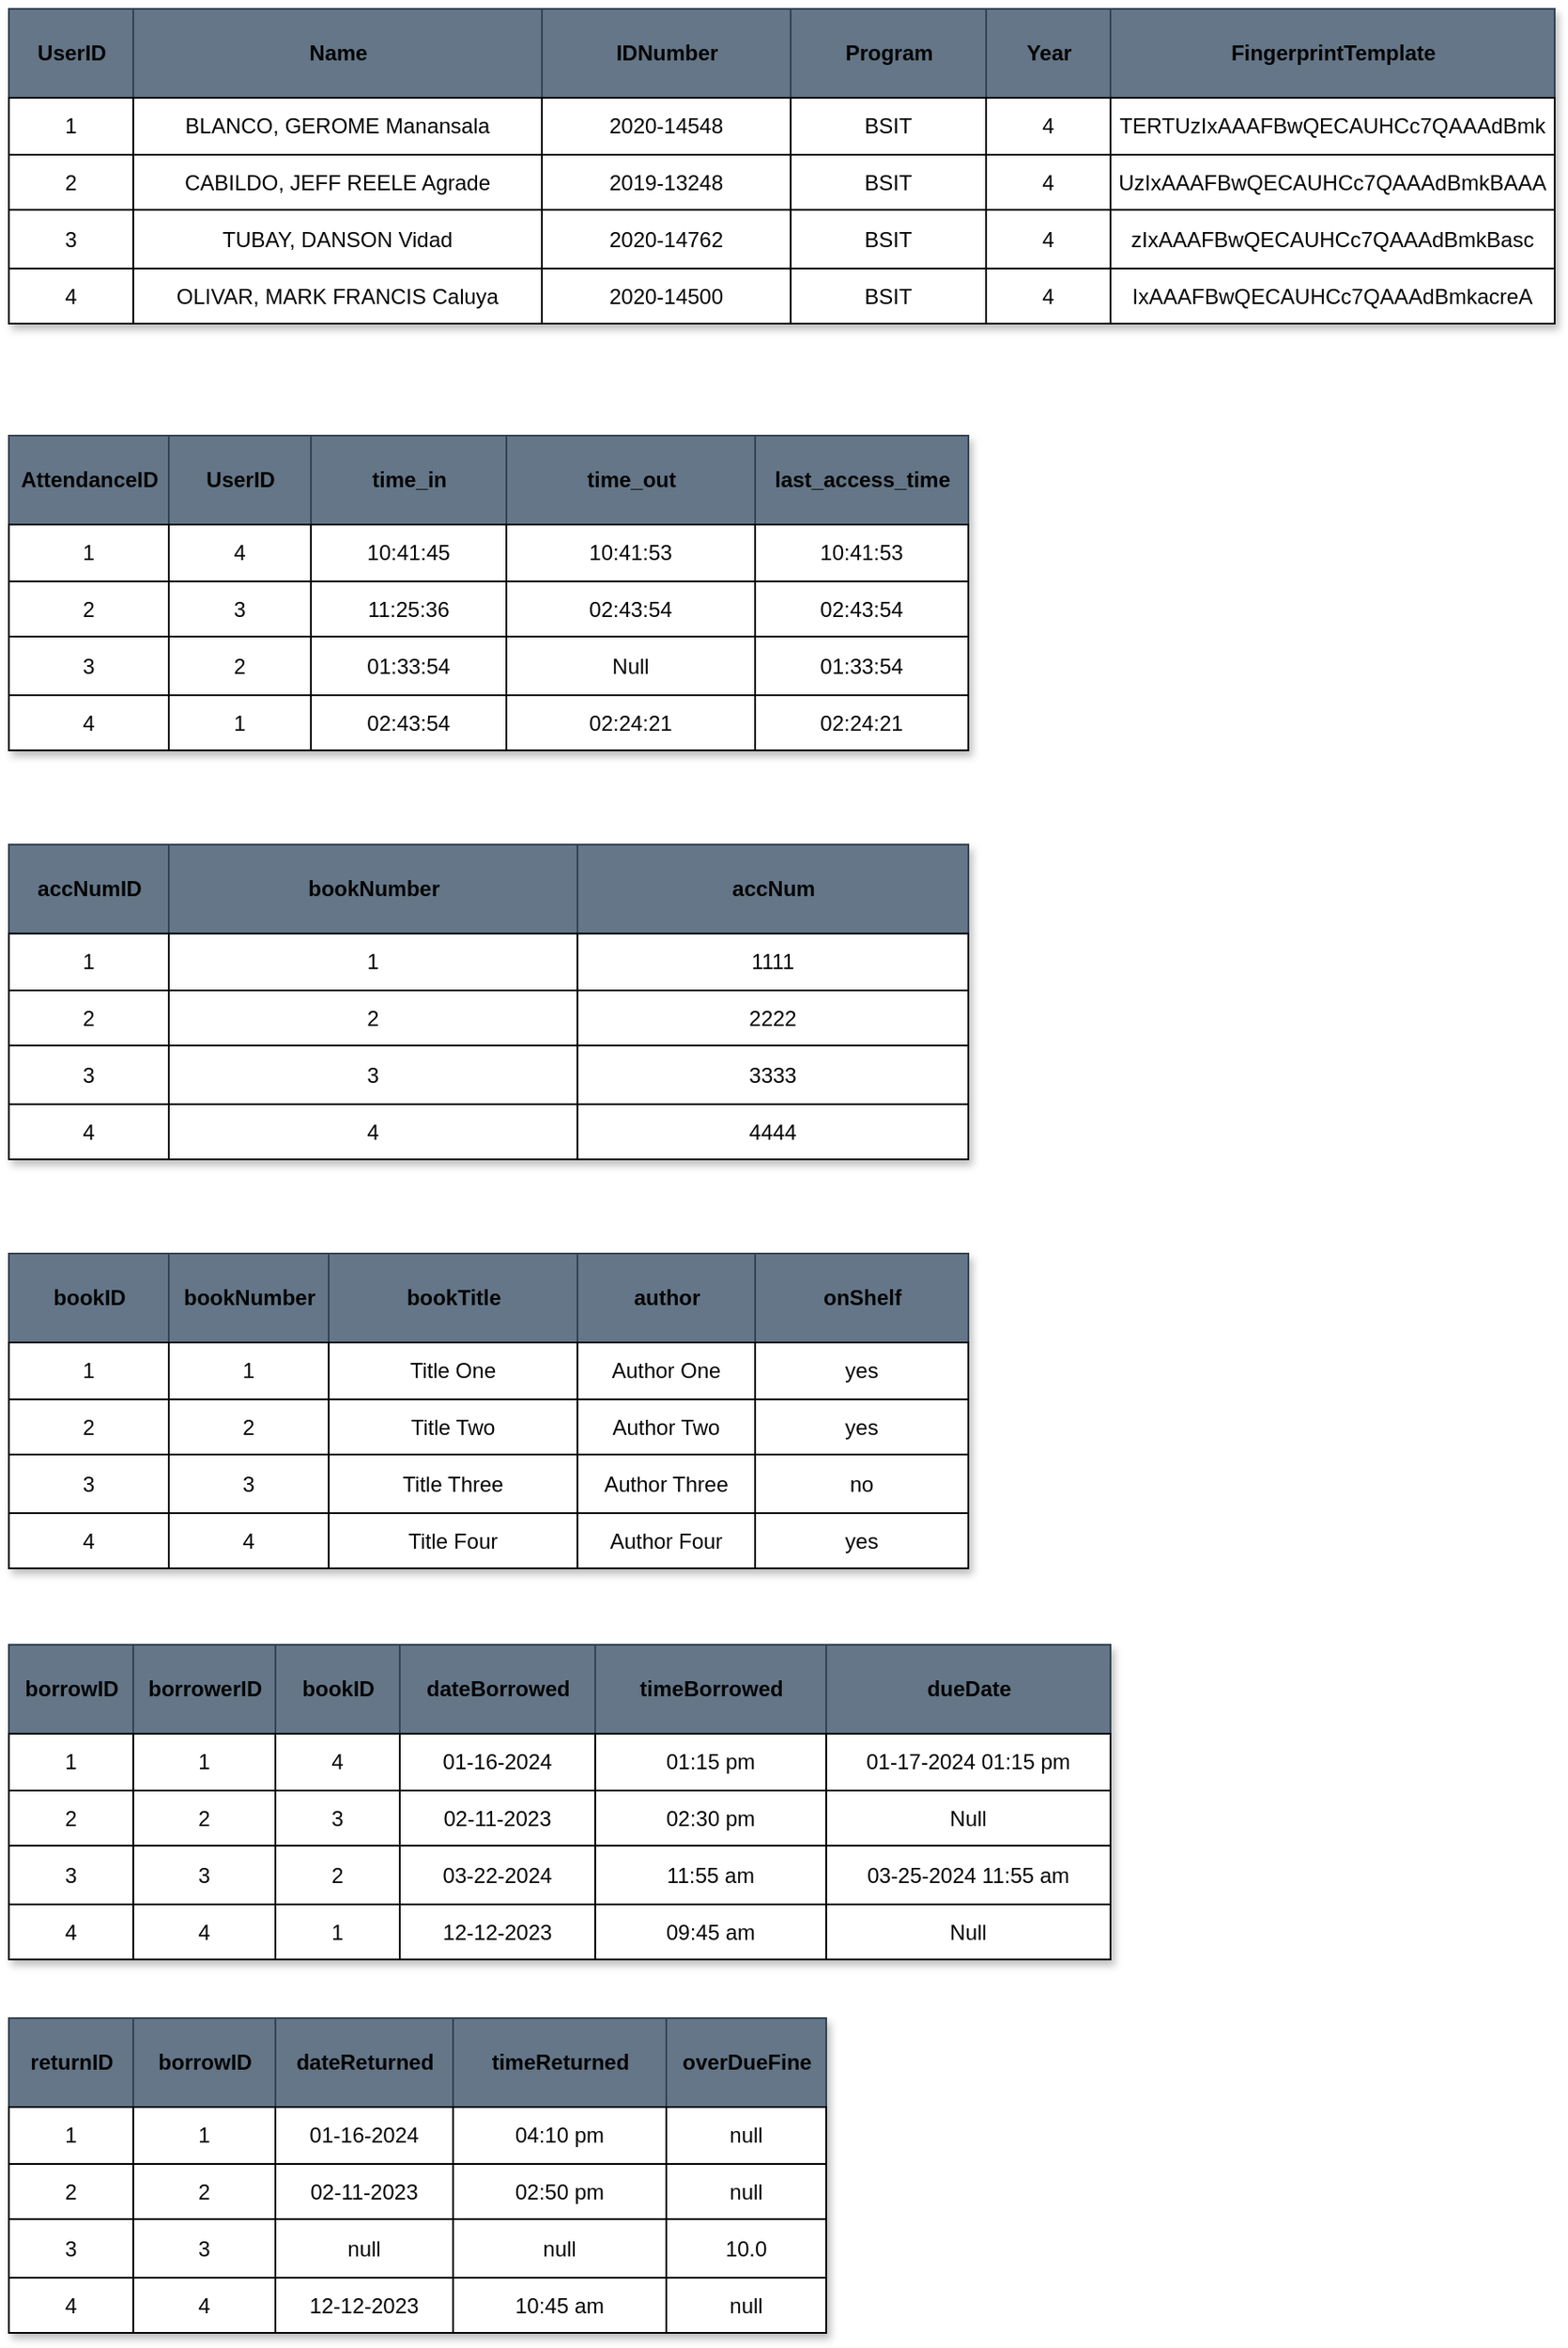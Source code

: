 <mxfile version="22.1.18" type="device">
  <diagram name="Page-1" id="V6S7Y7RpUdzEnsTj9Zg9">
    <mxGraphModel dx="1257" dy="774" grid="1" gridSize="10" guides="1" tooltips="1" connect="1" arrows="1" fold="1" page="1" pageScale="1" pageWidth="850" pageHeight="1100" math="0" shadow="0">
      <root>
        <mxCell id="0" />
        <mxCell id="1" parent="0" />
        <mxCell id="fwGRWvavpnqI2nTK3U3F-1" value="Assets" style="childLayout=tableLayout;recursiveResize=0;shadow=1;fontColor=#050505;" vertex="1" parent="1">
          <mxGeometry x="40" y="10" width="870" height="177" as="geometry" />
        </mxCell>
        <mxCell id="fwGRWvavpnqI2nTK3U3F-2" style="shape=tableRow;horizontal=0;startSize=0;swimlaneHead=0;swimlaneBody=0;top=0;left=0;bottom=0;right=0;dropTarget=0;collapsible=0;recursiveResize=0;expand=0;fontStyle=0;fillColor=#647687;strokeColor=#314354;fontColor=#050505;" vertex="1" parent="fwGRWvavpnqI2nTK3U3F-1">
          <mxGeometry width="870" height="50" as="geometry" />
        </mxCell>
        <mxCell id="fwGRWvavpnqI2nTK3U3F-3" value="UserID" style="connectable=0;recursiveResize=0;align=center;fontStyle=1;html=1;fillColor=#647687;strokeColor=#314354;fontColor=#050505;" vertex="1" parent="fwGRWvavpnqI2nTK3U3F-2">
          <mxGeometry width="70" height="50" as="geometry">
            <mxRectangle width="70" height="50" as="alternateBounds" />
          </mxGeometry>
        </mxCell>
        <mxCell id="fwGRWvavpnqI2nTK3U3F-4" value="Name" style="connectable=0;recursiveResize=0;align=center;fontStyle=1;html=1;fillColor=#647687;strokeColor=#314354;fontColor=#050505;" vertex="1" parent="fwGRWvavpnqI2nTK3U3F-2">
          <mxGeometry x="70" width="230" height="50" as="geometry">
            <mxRectangle width="230" height="50" as="alternateBounds" />
          </mxGeometry>
        </mxCell>
        <mxCell id="fwGRWvavpnqI2nTK3U3F-5" value="IDNumber" style="connectable=0;recursiveResize=0;align=center;fontStyle=1;html=1;fillColor=#647687;strokeColor=#314354;fontColor=#050505;" vertex="1" parent="fwGRWvavpnqI2nTK3U3F-2">
          <mxGeometry x="300" width="140" height="50" as="geometry">
            <mxRectangle width="140" height="50" as="alternateBounds" />
          </mxGeometry>
        </mxCell>
        <mxCell id="fwGRWvavpnqI2nTK3U3F-6" value="Program" style="connectable=0;recursiveResize=0;align=center;fontStyle=1;html=1;fillColor=#647687;strokeColor=#314354;fontColor=#050505;" vertex="1" parent="fwGRWvavpnqI2nTK3U3F-2">
          <mxGeometry x="440" width="110" height="50" as="geometry">
            <mxRectangle width="110" height="50" as="alternateBounds" />
          </mxGeometry>
        </mxCell>
        <mxCell id="fwGRWvavpnqI2nTK3U3F-37" value="Year" style="connectable=0;recursiveResize=0;align=center;fontStyle=1;html=1;fillColor=#647687;strokeColor=#314354;fontColor=#050505;" vertex="1" parent="fwGRWvavpnqI2nTK3U3F-2">
          <mxGeometry x="550" width="70" height="50" as="geometry">
            <mxRectangle width="70" height="50" as="alternateBounds" />
          </mxGeometry>
        </mxCell>
        <mxCell id="fwGRWvavpnqI2nTK3U3F-44" value="FingerprintTemplate" style="connectable=0;recursiveResize=0;align=center;fontStyle=1;html=1;fillColor=#647687;strokeColor=#314354;fontColor=#050505;" vertex="1" parent="fwGRWvavpnqI2nTK3U3F-2">
          <mxGeometry x="620" width="250" height="50" as="geometry">
            <mxRectangle width="250" height="50" as="alternateBounds" />
          </mxGeometry>
        </mxCell>
        <mxCell id="fwGRWvavpnqI2nTK3U3F-7" value="" style="shape=tableRow;horizontal=0;startSize=0;swimlaneHead=0;swimlaneBody=0;top=0;left=0;bottom=0;right=0;dropTarget=0;collapsible=0;recursiveResize=0;expand=0;fontStyle=0;fontColor=#050505;" vertex="1" parent="fwGRWvavpnqI2nTK3U3F-1">
          <mxGeometry y="50" width="870" height="32" as="geometry" />
        </mxCell>
        <mxCell id="fwGRWvavpnqI2nTK3U3F-8" value="1" style="connectable=0;recursiveResize=0;align=center;whiteSpace=wrap;html=1;fontColor=#050505;" vertex="1" parent="fwGRWvavpnqI2nTK3U3F-7">
          <mxGeometry width="70" height="32" as="geometry">
            <mxRectangle width="70" height="32" as="alternateBounds" />
          </mxGeometry>
        </mxCell>
        <mxCell id="fwGRWvavpnqI2nTK3U3F-9" value="BLANCO, GEROME Manansala" style="connectable=0;recursiveResize=0;align=center;whiteSpace=wrap;html=1;fontColor=#050505;" vertex="1" parent="fwGRWvavpnqI2nTK3U3F-7">
          <mxGeometry x="70" width="230" height="32" as="geometry">
            <mxRectangle width="230" height="32" as="alternateBounds" />
          </mxGeometry>
        </mxCell>
        <mxCell id="fwGRWvavpnqI2nTK3U3F-10" value="2020-14548" style="connectable=0;recursiveResize=0;align=center;whiteSpace=wrap;html=1;fontColor=#050505;" vertex="1" parent="fwGRWvavpnqI2nTK3U3F-7">
          <mxGeometry x="300" width="140" height="32" as="geometry">
            <mxRectangle width="140" height="32" as="alternateBounds" />
          </mxGeometry>
        </mxCell>
        <mxCell id="fwGRWvavpnqI2nTK3U3F-11" value="BSIT" style="connectable=0;recursiveResize=0;align=center;whiteSpace=wrap;html=1;fontColor=#050505;" vertex="1" parent="fwGRWvavpnqI2nTK3U3F-7">
          <mxGeometry x="440" width="110" height="32" as="geometry">
            <mxRectangle width="110" height="32" as="alternateBounds" />
          </mxGeometry>
        </mxCell>
        <mxCell id="fwGRWvavpnqI2nTK3U3F-38" value="4" style="connectable=0;recursiveResize=0;align=center;whiteSpace=wrap;html=1;fontColor=#050505;" vertex="1" parent="fwGRWvavpnqI2nTK3U3F-7">
          <mxGeometry x="550" width="70" height="32" as="geometry">
            <mxRectangle width="70" height="32" as="alternateBounds" />
          </mxGeometry>
        </mxCell>
        <mxCell id="fwGRWvavpnqI2nTK3U3F-45" value="TERTUzIxAAAFBwQECAUHCc7QAAAdBmk" style="connectable=0;recursiveResize=0;align=center;whiteSpace=wrap;html=1;fontColor=#050505;" vertex="1" parent="fwGRWvavpnqI2nTK3U3F-7">
          <mxGeometry x="620" width="250" height="32" as="geometry">
            <mxRectangle width="250" height="32" as="alternateBounds" />
          </mxGeometry>
        </mxCell>
        <mxCell id="fwGRWvavpnqI2nTK3U3F-12" value="" style="shape=tableRow;horizontal=0;startSize=0;swimlaneHead=0;swimlaneBody=0;top=0;left=0;bottom=0;right=0;dropTarget=0;collapsible=0;recursiveResize=0;expand=0;fontStyle=1;fontColor=#050505;" vertex="1" parent="fwGRWvavpnqI2nTK3U3F-1">
          <mxGeometry y="82" width="870" height="31" as="geometry" />
        </mxCell>
        <mxCell id="fwGRWvavpnqI2nTK3U3F-13" value="2" style="connectable=0;recursiveResize=0;whiteSpace=wrap;html=1;fontColor=#050505;" vertex="1" parent="fwGRWvavpnqI2nTK3U3F-12">
          <mxGeometry width="70" height="31" as="geometry">
            <mxRectangle width="70" height="31" as="alternateBounds" />
          </mxGeometry>
        </mxCell>
        <mxCell id="fwGRWvavpnqI2nTK3U3F-14" value="CABILDO, JEFF REELE Agrade" style="connectable=0;recursiveResize=0;whiteSpace=wrap;html=1;fontColor=#050505;" vertex="1" parent="fwGRWvavpnqI2nTK3U3F-12">
          <mxGeometry x="70" width="230" height="31" as="geometry">
            <mxRectangle width="230" height="31" as="alternateBounds" />
          </mxGeometry>
        </mxCell>
        <mxCell id="fwGRWvavpnqI2nTK3U3F-15" value="2019-13248" style="connectable=0;recursiveResize=0;whiteSpace=wrap;html=1;fontColor=#050505;" vertex="1" parent="fwGRWvavpnqI2nTK3U3F-12">
          <mxGeometry x="300" width="140" height="31" as="geometry">
            <mxRectangle width="140" height="31" as="alternateBounds" />
          </mxGeometry>
        </mxCell>
        <mxCell id="fwGRWvavpnqI2nTK3U3F-16" value="BSIT" style="connectable=0;recursiveResize=0;whiteSpace=wrap;html=1;fontColor=#050505;" vertex="1" parent="fwGRWvavpnqI2nTK3U3F-12">
          <mxGeometry x="440" width="110" height="31" as="geometry">
            <mxRectangle width="110" height="31" as="alternateBounds" />
          </mxGeometry>
        </mxCell>
        <mxCell id="fwGRWvavpnqI2nTK3U3F-39" value="4" style="connectable=0;recursiveResize=0;whiteSpace=wrap;html=1;fontColor=#050505;" vertex="1" parent="fwGRWvavpnqI2nTK3U3F-12">
          <mxGeometry x="550" width="70" height="31" as="geometry">
            <mxRectangle width="70" height="31" as="alternateBounds" />
          </mxGeometry>
        </mxCell>
        <mxCell id="fwGRWvavpnqI2nTK3U3F-46" value="UzIxAAAFBwQECAUHCc7QAAAdBmkBAAA" style="connectable=0;recursiveResize=0;whiteSpace=wrap;html=1;fontColor=#050505;" vertex="1" parent="fwGRWvavpnqI2nTK3U3F-12">
          <mxGeometry x="620" width="250" height="31" as="geometry">
            <mxRectangle width="250" height="31" as="alternateBounds" />
          </mxGeometry>
        </mxCell>
        <mxCell id="fwGRWvavpnqI2nTK3U3F-17" value="" style="shape=tableRow;horizontal=0;startSize=0;swimlaneHead=0;swimlaneBody=0;top=0;left=0;bottom=0;right=0;dropTarget=0;collapsible=0;recursiveResize=0;expand=0;fontStyle=0;fontColor=#050505;" vertex="1" parent="fwGRWvavpnqI2nTK3U3F-1">
          <mxGeometry y="113" width="870" height="33" as="geometry" />
        </mxCell>
        <mxCell id="fwGRWvavpnqI2nTK3U3F-18" value="3" style="connectable=0;recursiveResize=0;fontStyle=0;align=center;whiteSpace=wrap;html=1;fontColor=#050505;" vertex="1" parent="fwGRWvavpnqI2nTK3U3F-17">
          <mxGeometry width="70" height="33" as="geometry">
            <mxRectangle width="70" height="33" as="alternateBounds" />
          </mxGeometry>
        </mxCell>
        <mxCell id="fwGRWvavpnqI2nTK3U3F-19" value="TUBAY, DANSON Vidad" style="connectable=0;recursiveResize=0;fontStyle=0;align=center;whiteSpace=wrap;html=1;fontColor=#050505;" vertex="1" parent="fwGRWvavpnqI2nTK3U3F-17">
          <mxGeometry x="70" width="230" height="33" as="geometry">
            <mxRectangle width="230" height="33" as="alternateBounds" />
          </mxGeometry>
        </mxCell>
        <mxCell id="fwGRWvavpnqI2nTK3U3F-20" value="2020-14762" style="connectable=0;recursiveResize=0;fontStyle=0;align=center;whiteSpace=wrap;html=1;fontColor=#050505;" vertex="1" parent="fwGRWvavpnqI2nTK3U3F-17">
          <mxGeometry x="300" width="140" height="33" as="geometry">
            <mxRectangle width="140" height="33" as="alternateBounds" />
          </mxGeometry>
        </mxCell>
        <mxCell id="fwGRWvavpnqI2nTK3U3F-21" value="BSIT" style="connectable=0;recursiveResize=0;fontStyle=0;align=center;whiteSpace=wrap;html=1;fontColor=#050505;" vertex="1" parent="fwGRWvavpnqI2nTK3U3F-17">
          <mxGeometry x="440" width="110" height="33" as="geometry">
            <mxRectangle width="110" height="33" as="alternateBounds" />
          </mxGeometry>
        </mxCell>
        <mxCell id="fwGRWvavpnqI2nTK3U3F-40" value="4" style="connectable=0;recursiveResize=0;fontStyle=0;align=center;whiteSpace=wrap;html=1;fontColor=#050505;" vertex="1" parent="fwGRWvavpnqI2nTK3U3F-17">
          <mxGeometry x="550" width="70" height="33" as="geometry">
            <mxRectangle width="70" height="33" as="alternateBounds" />
          </mxGeometry>
        </mxCell>
        <mxCell id="fwGRWvavpnqI2nTK3U3F-47" value="zIxAAAFBwQECAUHCc7QAAAdBmkBasc" style="connectable=0;recursiveResize=0;fontStyle=0;align=center;whiteSpace=wrap;html=1;fontColor=#050505;" vertex="1" parent="fwGRWvavpnqI2nTK3U3F-17">
          <mxGeometry x="620" width="250" height="33" as="geometry">
            <mxRectangle width="250" height="33" as="alternateBounds" />
          </mxGeometry>
        </mxCell>
        <mxCell id="fwGRWvavpnqI2nTK3U3F-22" value="" style="shape=tableRow;horizontal=0;startSize=0;swimlaneHead=0;swimlaneBody=0;top=0;left=0;bottom=0;right=0;dropTarget=0;collapsible=0;recursiveResize=0;expand=0;fontStyle=1;fontColor=#050505;" vertex="1" parent="fwGRWvavpnqI2nTK3U3F-1">
          <mxGeometry y="146" width="870" height="31" as="geometry" />
        </mxCell>
        <mxCell id="fwGRWvavpnqI2nTK3U3F-23" value="4" style="connectable=0;recursiveResize=0;whiteSpace=wrap;html=1;fontColor=#050505;" vertex="1" parent="fwGRWvavpnqI2nTK3U3F-22">
          <mxGeometry width="70" height="31" as="geometry">
            <mxRectangle width="70" height="31" as="alternateBounds" />
          </mxGeometry>
        </mxCell>
        <mxCell id="fwGRWvavpnqI2nTK3U3F-24" value="OLIVAR, MARK FRANCIS Caluya" style="connectable=0;recursiveResize=0;whiteSpace=wrap;html=1;fontColor=#050505;" vertex="1" parent="fwGRWvavpnqI2nTK3U3F-22">
          <mxGeometry x="70" width="230" height="31" as="geometry">
            <mxRectangle width="230" height="31" as="alternateBounds" />
          </mxGeometry>
        </mxCell>
        <mxCell id="fwGRWvavpnqI2nTK3U3F-25" value="2020-14500" style="connectable=0;recursiveResize=0;whiteSpace=wrap;html=1;fontColor=#050505;" vertex="1" parent="fwGRWvavpnqI2nTK3U3F-22">
          <mxGeometry x="300" width="140" height="31" as="geometry">
            <mxRectangle width="140" height="31" as="alternateBounds" />
          </mxGeometry>
        </mxCell>
        <mxCell id="fwGRWvavpnqI2nTK3U3F-26" value="BSIT" style="connectable=0;recursiveResize=0;whiteSpace=wrap;html=1;fontColor=#050505;" vertex="1" parent="fwGRWvavpnqI2nTK3U3F-22">
          <mxGeometry x="440" width="110" height="31" as="geometry">
            <mxRectangle width="110" height="31" as="alternateBounds" />
          </mxGeometry>
        </mxCell>
        <mxCell id="fwGRWvavpnqI2nTK3U3F-41" value="4" style="connectable=0;recursiveResize=0;whiteSpace=wrap;html=1;fontColor=#050505;" vertex="1" parent="fwGRWvavpnqI2nTK3U3F-22">
          <mxGeometry x="550" width="70" height="31" as="geometry">
            <mxRectangle width="70" height="31" as="alternateBounds" />
          </mxGeometry>
        </mxCell>
        <mxCell id="fwGRWvavpnqI2nTK3U3F-48" value="IxAAAFBwQECAUHCc7QAAAdBmkacreA" style="connectable=0;recursiveResize=0;whiteSpace=wrap;html=1;fontColor=#050505;" vertex="1" parent="fwGRWvavpnqI2nTK3U3F-22">
          <mxGeometry x="620" width="250" height="31" as="geometry">
            <mxRectangle width="250" height="31" as="alternateBounds" />
          </mxGeometry>
        </mxCell>
        <mxCell id="fwGRWvavpnqI2nTK3U3F-52" value="Assets" style="childLayout=tableLayout;recursiveResize=0;shadow=1;fontColor=#050505;" vertex="1" parent="1">
          <mxGeometry x="40" y="250" width="540" height="177" as="geometry" />
        </mxCell>
        <mxCell id="fwGRWvavpnqI2nTK3U3F-53" style="shape=tableRow;horizontal=0;startSize=0;swimlaneHead=0;swimlaneBody=0;top=0;left=0;bottom=0;right=0;dropTarget=0;collapsible=0;recursiveResize=0;expand=0;fontStyle=0;fillColor=#647687;strokeColor=#314354;fontColor=#050505;" vertex="1" parent="fwGRWvavpnqI2nTK3U3F-52">
          <mxGeometry width="540" height="50" as="geometry" />
        </mxCell>
        <mxCell id="fwGRWvavpnqI2nTK3U3F-54" value="AttendanceID" style="connectable=0;recursiveResize=0;align=center;fontStyle=1;html=1;fillColor=#647687;strokeColor=#314354;fontColor=#050505;" vertex="1" parent="fwGRWvavpnqI2nTK3U3F-53">
          <mxGeometry width="90" height="50" as="geometry">
            <mxRectangle width="90" height="50" as="alternateBounds" />
          </mxGeometry>
        </mxCell>
        <mxCell id="fwGRWvavpnqI2nTK3U3F-55" value="UserID" style="connectable=0;recursiveResize=0;align=center;fontStyle=1;html=1;fillColor=#647687;strokeColor=#314354;fontColor=#050505;" vertex="1" parent="fwGRWvavpnqI2nTK3U3F-53">
          <mxGeometry x="90" width="80" height="50" as="geometry">
            <mxRectangle width="80" height="50" as="alternateBounds" />
          </mxGeometry>
        </mxCell>
        <mxCell id="fwGRWvavpnqI2nTK3U3F-56" value="time_in" style="connectable=0;recursiveResize=0;align=center;fontStyle=1;html=1;fillColor=#647687;strokeColor=#314354;fontColor=#050505;" vertex="1" parent="fwGRWvavpnqI2nTK3U3F-53">
          <mxGeometry x="170" width="110" height="50" as="geometry">
            <mxRectangle width="110" height="50" as="alternateBounds" />
          </mxGeometry>
        </mxCell>
        <mxCell id="fwGRWvavpnqI2nTK3U3F-57" value="time_out" style="connectable=0;recursiveResize=0;align=center;fontStyle=1;html=1;fillColor=#647687;strokeColor=#314354;fontColor=#050505;" vertex="1" parent="fwGRWvavpnqI2nTK3U3F-53">
          <mxGeometry x="280" width="140" height="50" as="geometry">
            <mxRectangle width="140" height="50" as="alternateBounds" />
          </mxGeometry>
        </mxCell>
        <mxCell id="fwGRWvavpnqI2nTK3U3F-58" value="last_access_time" style="connectable=0;recursiveResize=0;align=center;fontStyle=1;html=1;fillColor=#647687;strokeColor=#314354;fontColor=#050505;" vertex="1" parent="fwGRWvavpnqI2nTK3U3F-53">
          <mxGeometry x="420" width="120" height="50" as="geometry">
            <mxRectangle width="120" height="50" as="alternateBounds" />
          </mxGeometry>
        </mxCell>
        <mxCell id="fwGRWvavpnqI2nTK3U3F-60" value="" style="shape=tableRow;horizontal=0;startSize=0;swimlaneHead=0;swimlaneBody=0;top=0;left=0;bottom=0;right=0;dropTarget=0;collapsible=0;recursiveResize=0;expand=0;fontStyle=0;fontColor=#050505;" vertex="1" parent="fwGRWvavpnqI2nTK3U3F-52">
          <mxGeometry y="50" width="540" height="32" as="geometry" />
        </mxCell>
        <mxCell id="fwGRWvavpnqI2nTK3U3F-61" value="1" style="connectable=0;recursiveResize=0;align=center;whiteSpace=wrap;html=1;fontColor=#050505;" vertex="1" parent="fwGRWvavpnqI2nTK3U3F-60">
          <mxGeometry width="90" height="32" as="geometry">
            <mxRectangle width="90" height="32" as="alternateBounds" />
          </mxGeometry>
        </mxCell>
        <mxCell id="fwGRWvavpnqI2nTK3U3F-62" value="4" style="connectable=0;recursiveResize=0;align=center;whiteSpace=wrap;html=1;fontColor=#050505;" vertex="1" parent="fwGRWvavpnqI2nTK3U3F-60">
          <mxGeometry x="90" width="80" height="32" as="geometry">
            <mxRectangle width="80" height="32" as="alternateBounds" />
          </mxGeometry>
        </mxCell>
        <mxCell id="fwGRWvavpnqI2nTK3U3F-63" value="10:41:45" style="connectable=0;recursiveResize=0;align=center;whiteSpace=wrap;html=1;fontColor=#050505;" vertex="1" parent="fwGRWvavpnqI2nTK3U3F-60">
          <mxGeometry x="170" width="110" height="32" as="geometry">
            <mxRectangle width="110" height="32" as="alternateBounds" />
          </mxGeometry>
        </mxCell>
        <mxCell id="fwGRWvavpnqI2nTK3U3F-64" value="10:41:53" style="connectable=0;recursiveResize=0;align=center;whiteSpace=wrap;html=1;fontColor=#050505;" vertex="1" parent="fwGRWvavpnqI2nTK3U3F-60">
          <mxGeometry x="280" width="140" height="32" as="geometry">
            <mxRectangle width="140" height="32" as="alternateBounds" />
          </mxGeometry>
        </mxCell>
        <mxCell id="fwGRWvavpnqI2nTK3U3F-65" value="10:41:53" style="connectable=0;recursiveResize=0;align=center;whiteSpace=wrap;html=1;fontColor=#050505;" vertex="1" parent="fwGRWvavpnqI2nTK3U3F-60">
          <mxGeometry x="420" width="120" height="32" as="geometry">
            <mxRectangle width="120" height="32" as="alternateBounds" />
          </mxGeometry>
        </mxCell>
        <mxCell id="fwGRWvavpnqI2nTK3U3F-67" value="" style="shape=tableRow;horizontal=0;startSize=0;swimlaneHead=0;swimlaneBody=0;top=0;left=0;bottom=0;right=0;dropTarget=0;collapsible=0;recursiveResize=0;expand=0;fontStyle=1;fontColor=#050505;" vertex="1" parent="fwGRWvavpnqI2nTK3U3F-52">
          <mxGeometry y="82" width="540" height="31" as="geometry" />
        </mxCell>
        <mxCell id="fwGRWvavpnqI2nTK3U3F-68" value="2" style="connectable=0;recursiveResize=0;whiteSpace=wrap;html=1;fontColor=#050505;" vertex="1" parent="fwGRWvavpnqI2nTK3U3F-67">
          <mxGeometry width="90" height="31" as="geometry">
            <mxRectangle width="90" height="31" as="alternateBounds" />
          </mxGeometry>
        </mxCell>
        <mxCell id="fwGRWvavpnqI2nTK3U3F-69" value="3" style="connectable=0;recursiveResize=0;whiteSpace=wrap;html=1;fontColor=#050505;" vertex="1" parent="fwGRWvavpnqI2nTK3U3F-67">
          <mxGeometry x="90" width="80" height="31" as="geometry">
            <mxRectangle width="80" height="31" as="alternateBounds" />
          </mxGeometry>
        </mxCell>
        <mxCell id="fwGRWvavpnqI2nTK3U3F-70" value="11:25:36" style="connectable=0;recursiveResize=0;whiteSpace=wrap;html=1;fontColor=#050505;" vertex="1" parent="fwGRWvavpnqI2nTK3U3F-67">
          <mxGeometry x="170" width="110" height="31" as="geometry">
            <mxRectangle width="110" height="31" as="alternateBounds" />
          </mxGeometry>
        </mxCell>
        <mxCell id="fwGRWvavpnqI2nTK3U3F-71" value="02:43:54" style="connectable=0;recursiveResize=0;whiteSpace=wrap;html=1;fontColor=#050505;" vertex="1" parent="fwGRWvavpnqI2nTK3U3F-67">
          <mxGeometry x="280" width="140" height="31" as="geometry">
            <mxRectangle width="140" height="31" as="alternateBounds" />
          </mxGeometry>
        </mxCell>
        <mxCell id="fwGRWvavpnqI2nTK3U3F-72" value="02:43:54" style="connectable=0;recursiveResize=0;whiteSpace=wrap;html=1;fontColor=#050505;" vertex="1" parent="fwGRWvavpnqI2nTK3U3F-67">
          <mxGeometry x="420" width="120" height="31" as="geometry">
            <mxRectangle width="120" height="31" as="alternateBounds" />
          </mxGeometry>
        </mxCell>
        <mxCell id="fwGRWvavpnqI2nTK3U3F-74" value="" style="shape=tableRow;horizontal=0;startSize=0;swimlaneHead=0;swimlaneBody=0;top=0;left=0;bottom=0;right=0;dropTarget=0;collapsible=0;recursiveResize=0;expand=0;fontStyle=0;fontColor=#050505;" vertex="1" parent="fwGRWvavpnqI2nTK3U3F-52">
          <mxGeometry y="113" width="540" height="33" as="geometry" />
        </mxCell>
        <mxCell id="fwGRWvavpnqI2nTK3U3F-75" value="3" style="connectable=0;recursiveResize=0;fontStyle=0;align=center;whiteSpace=wrap;html=1;fontColor=#050505;" vertex="1" parent="fwGRWvavpnqI2nTK3U3F-74">
          <mxGeometry width="90" height="33" as="geometry">
            <mxRectangle width="90" height="33" as="alternateBounds" />
          </mxGeometry>
        </mxCell>
        <mxCell id="fwGRWvavpnqI2nTK3U3F-76" value="2" style="connectable=0;recursiveResize=0;fontStyle=0;align=center;whiteSpace=wrap;html=1;fontColor=#050505;" vertex="1" parent="fwGRWvavpnqI2nTK3U3F-74">
          <mxGeometry x="90" width="80" height="33" as="geometry">
            <mxRectangle width="80" height="33" as="alternateBounds" />
          </mxGeometry>
        </mxCell>
        <mxCell id="fwGRWvavpnqI2nTK3U3F-77" value="01:33:54" style="connectable=0;recursiveResize=0;fontStyle=0;align=center;whiteSpace=wrap;html=1;fontColor=#050505;" vertex="1" parent="fwGRWvavpnqI2nTK3U3F-74">
          <mxGeometry x="170" width="110" height="33" as="geometry">
            <mxRectangle width="110" height="33" as="alternateBounds" />
          </mxGeometry>
        </mxCell>
        <mxCell id="fwGRWvavpnqI2nTK3U3F-78" value="Null" style="connectable=0;recursiveResize=0;fontStyle=0;align=center;whiteSpace=wrap;html=1;fontColor=#050505;" vertex="1" parent="fwGRWvavpnqI2nTK3U3F-74">
          <mxGeometry x="280" width="140" height="33" as="geometry">
            <mxRectangle width="140" height="33" as="alternateBounds" />
          </mxGeometry>
        </mxCell>
        <mxCell id="fwGRWvavpnqI2nTK3U3F-79" value="01:33:54" style="connectable=0;recursiveResize=0;fontStyle=0;align=center;whiteSpace=wrap;html=1;fontColor=#050505;" vertex="1" parent="fwGRWvavpnqI2nTK3U3F-74">
          <mxGeometry x="420" width="120" height="33" as="geometry">
            <mxRectangle width="120" height="33" as="alternateBounds" />
          </mxGeometry>
        </mxCell>
        <mxCell id="fwGRWvavpnqI2nTK3U3F-81" value="" style="shape=tableRow;horizontal=0;startSize=0;swimlaneHead=0;swimlaneBody=0;top=0;left=0;bottom=0;right=0;dropTarget=0;collapsible=0;recursiveResize=0;expand=0;fontStyle=1;fontColor=#050505;" vertex="1" parent="fwGRWvavpnqI2nTK3U3F-52">
          <mxGeometry y="146" width="540" height="31" as="geometry" />
        </mxCell>
        <mxCell id="fwGRWvavpnqI2nTK3U3F-82" value="4" style="connectable=0;recursiveResize=0;whiteSpace=wrap;html=1;fontColor=#050505;" vertex="1" parent="fwGRWvavpnqI2nTK3U3F-81">
          <mxGeometry width="90" height="31" as="geometry">
            <mxRectangle width="90" height="31" as="alternateBounds" />
          </mxGeometry>
        </mxCell>
        <mxCell id="fwGRWvavpnqI2nTK3U3F-83" value="1" style="connectable=0;recursiveResize=0;whiteSpace=wrap;html=1;fontColor=#050505;" vertex="1" parent="fwGRWvavpnqI2nTK3U3F-81">
          <mxGeometry x="90" width="80" height="31" as="geometry">
            <mxRectangle width="80" height="31" as="alternateBounds" />
          </mxGeometry>
        </mxCell>
        <mxCell id="fwGRWvavpnqI2nTK3U3F-84" value="02:43:54" style="connectable=0;recursiveResize=0;whiteSpace=wrap;html=1;fontColor=#050505;" vertex="1" parent="fwGRWvavpnqI2nTK3U3F-81">
          <mxGeometry x="170" width="110" height="31" as="geometry">
            <mxRectangle width="110" height="31" as="alternateBounds" />
          </mxGeometry>
        </mxCell>
        <mxCell id="fwGRWvavpnqI2nTK3U3F-85" value="02:24:21" style="connectable=0;recursiveResize=0;whiteSpace=wrap;html=1;fontColor=#050505;" vertex="1" parent="fwGRWvavpnqI2nTK3U3F-81">
          <mxGeometry x="280" width="140" height="31" as="geometry">
            <mxRectangle width="140" height="31" as="alternateBounds" />
          </mxGeometry>
        </mxCell>
        <mxCell id="fwGRWvavpnqI2nTK3U3F-86" value="02:24:21" style="connectable=0;recursiveResize=0;whiteSpace=wrap;html=1;fontColor=#050505;" vertex="1" parent="fwGRWvavpnqI2nTK3U3F-81">
          <mxGeometry x="420" width="120" height="31" as="geometry">
            <mxRectangle width="120" height="31" as="alternateBounds" />
          </mxGeometry>
        </mxCell>
        <mxCell id="fwGRWvavpnqI2nTK3U3F-88" value="Assets" style="childLayout=tableLayout;recursiveResize=0;shadow=1;fontColor=#050505;" vertex="1" parent="1">
          <mxGeometry x="40" y="480" width="540" height="177" as="geometry" />
        </mxCell>
        <mxCell id="fwGRWvavpnqI2nTK3U3F-89" style="shape=tableRow;horizontal=0;startSize=0;swimlaneHead=0;swimlaneBody=0;top=0;left=0;bottom=0;right=0;dropTarget=0;collapsible=0;recursiveResize=0;expand=0;fontStyle=0;fillColor=#647687;strokeColor=#314354;fontColor=#050505;" vertex="1" parent="fwGRWvavpnqI2nTK3U3F-88">
          <mxGeometry width="540" height="50" as="geometry" />
        </mxCell>
        <mxCell id="fwGRWvavpnqI2nTK3U3F-90" value="accNumID" style="connectable=0;recursiveResize=0;align=center;fontStyle=1;html=1;fillColor=#647687;strokeColor=#314354;fontColor=#050505;" vertex="1" parent="fwGRWvavpnqI2nTK3U3F-89">
          <mxGeometry width="90" height="50" as="geometry">
            <mxRectangle width="90" height="50" as="alternateBounds" />
          </mxGeometry>
        </mxCell>
        <mxCell id="fwGRWvavpnqI2nTK3U3F-91" value="bookNumber" style="connectable=0;recursiveResize=0;align=center;fontStyle=1;html=1;fillColor=#647687;strokeColor=#314354;fontColor=#050505;" vertex="1" parent="fwGRWvavpnqI2nTK3U3F-89">
          <mxGeometry x="90" width="230" height="50" as="geometry">
            <mxRectangle width="230" height="50" as="alternateBounds" />
          </mxGeometry>
        </mxCell>
        <mxCell id="fwGRWvavpnqI2nTK3U3F-92" value="accNum" style="connectable=0;recursiveResize=0;align=center;fontStyle=1;html=1;fillColor=#647687;strokeColor=#314354;fontColor=#050505;" vertex="1" parent="fwGRWvavpnqI2nTK3U3F-89">
          <mxGeometry x="320" width="220" height="50" as="geometry">
            <mxRectangle width="220" height="50" as="alternateBounds" />
          </mxGeometry>
        </mxCell>
        <mxCell id="fwGRWvavpnqI2nTK3U3F-95" value="" style="shape=tableRow;horizontal=0;startSize=0;swimlaneHead=0;swimlaneBody=0;top=0;left=0;bottom=0;right=0;dropTarget=0;collapsible=0;recursiveResize=0;expand=0;fontStyle=0;fontColor=#050505;" vertex="1" parent="fwGRWvavpnqI2nTK3U3F-88">
          <mxGeometry y="50" width="540" height="32" as="geometry" />
        </mxCell>
        <mxCell id="fwGRWvavpnqI2nTK3U3F-96" value="1" style="connectable=0;recursiveResize=0;align=center;whiteSpace=wrap;html=1;fontColor=#050505;" vertex="1" parent="fwGRWvavpnqI2nTK3U3F-95">
          <mxGeometry width="90" height="32" as="geometry">
            <mxRectangle width="90" height="32" as="alternateBounds" />
          </mxGeometry>
        </mxCell>
        <mxCell id="fwGRWvavpnqI2nTK3U3F-97" value="1" style="connectable=0;recursiveResize=0;align=center;whiteSpace=wrap;html=1;fontColor=#050505;" vertex="1" parent="fwGRWvavpnqI2nTK3U3F-95">
          <mxGeometry x="90" width="230" height="32" as="geometry">
            <mxRectangle width="230" height="32" as="alternateBounds" />
          </mxGeometry>
        </mxCell>
        <mxCell id="fwGRWvavpnqI2nTK3U3F-98" value="1111" style="connectable=0;recursiveResize=0;align=center;whiteSpace=wrap;html=1;fontColor=#050505;" vertex="1" parent="fwGRWvavpnqI2nTK3U3F-95">
          <mxGeometry x="320" width="220" height="32" as="geometry">
            <mxRectangle width="220" height="32" as="alternateBounds" />
          </mxGeometry>
        </mxCell>
        <mxCell id="fwGRWvavpnqI2nTK3U3F-101" value="" style="shape=tableRow;horizontal=0;startSize=0;swimlaneHead=0;swimlaneBody=0;top=0;left=0;bottom=0;right=0;dropTarget=0;collapsible=0;recursiveResize=0;expand=0;fontStyle=1;fontColor=#050505;" vertex="1" parent="fwGRWvavpnqI2nTK3U3F-88">
          <mxGeometry y="82" width="540" height="31" as="geometry" />
        </mxCell>
        <mxCell id="fwGRWvavpnqI2nTK3U3F-102" value="2" style="connectable=0;recursiveResize=0;whiteSpace=wrap;html=1;fontColor=#050505;" vertex="1" parent="fwGRWvavpnqI2nTK3U3F-101">
          <mxGeometry width="90" height="31" as="geometry">
            <mxRectangle width="90" height="31" as="alternateBounds" />
          </mxGeometry>
        </mxCell>
        <mxCell id="fwGRWvavpnqI2nTK3U3F-103" value="2" style="connectable=0;recursiveResize=0;whiteSpace=wrap;html=1;fontColor=#050505;" vertex="1" parent="fwGRWvavpnqI2nTK3U3F-101">
          <mxGeometry x="90" width="230" height="31" as="geometry">
            <mxRectangle width="230" height="31" as="alternateBounds" />
          </mxGeometry>
        </mxCell>
        <mxCell id="fwGRWvavpnqI2nTK3U3F-104" value="2222" style="connectable=0;recursiveResize=0;whiteSpace=wrap;html=1;fontColor=#050505;" vertex="1" parent="fwGRWvavpnqI2nTK3U3F-101">
          <mxGeometry x="320" width="220" height="31" as="geometry">
            <mxRectangle width="220" height="31" as="alternateBounds" />
          </mxGeometry>
        </mxCell>
        <mxCell id="fwGRWvavpnqI2nTK3U3F-107" value="" style="shape=tableRow;horizontal=0;startSize=0;swimlaneHead=0;swimlaneBody=0;top=0;left=0;bottom=0;right=0;dropTarget=0;collapsible=0;recursiveResize=0;expand=0;fontStyle=0;fontColor=#050505;" vertex="1" parent="fwGRWvavpnqI2nTK3U3F-88">
          <mxGeometry y="113" width="540" height="33" as="geometry" />
        </mxCell>
        <mxCell id="fwGRWvavpnqI2nTK3U3F-108" value="3" style="connectable=0;recursiveResize=0;fontStyle=0;align=center;whiteSpace=wrap;html=1;fontColor=#050505;" vertex="1" parent="fwGRWvavpnqI2nTK3U3F-107">
          <mxGeometry width="90" height="33" as="geometry">
            <mxRectangle width="90" height="33" as="alternateBounds" />
          </mxGeometry>
        </mxCell>
        <mxCell id="fwGRWvavpnqI2nTK3U3F-109" value="3" style="connectable=0;recursiveResize=0;fontStyle=0;align=center;whiteSpace=wrap;html=1;fontColor=#050505;" vertex="1" parent="fwGRWvavpnqI2nTK3U3F-107">
          <mxGeometry x="90" width="230" height="33" as="geometry">
            <mxRectangle width="230" height="33" as="alternateBounds" />
          </mxGeometry>
        </mxCell>
        <mxCell id="fwGRWvavpnqI2nTK3U3F-110" value="3333" style="connectable=0;recursiveResize=0;fontStyle=0;align=center;whiteSpace=wrap;html=1;fontColor=#050505;" vertex="1" parent="fwGRWvavpnqI2nTK3U3F-107">
          <mxGeometry x="320" width="220" height="33" as="geometry">
            <mxRectangle width="220" height="33" as="alternateBounds" />
          </mxGeometry>
        </mxCell>
        <mxCell id="fwGRWvavpnqI2nTK3U3F-113" value="" style="shape=tableRow;horizontal=0;startSize=0;swimlaneHead=0;swimlaneBody=0;top=0;left=0;bottom=0;right=0;dropTarget=0;collapsible=0;recursiveResize=0;expand=0;fontStyle=1;fontColor=#050505;" vertex="1" parent="fwGRWvavpnqI2nTK3U3F-88">
          <mxGeometry y="146" width="540" height="31" as="geometry" />
        </mxCell>
        <mxCell id="fwGRWvavpnqI2nTK3U3F-114" value="4" style="connectable=0;recursiveResize=0;whiteSpace=wrap;html=1;fontColor=#050505;" vertex="1" parent="fwGRWvavpnqI2nTK3U3F-113">
          <mxGeometry width="90" height="31" as="geometry">
            <mxRectangle width="90" height="31" as="alternateBounds" />
          </mxGeometry>
        </mxCell>
        <mxCell id="fwGRWvavpnqI2nTK3U3F-115" value="4" style="connectable=0;recursiveResize=0;whiteSpace=wrap;html=1;fontColor=#050505;" vertex="1" parent="fwGRWvavpnqI2nTK3U3F-113">
          <mxGeometry x="90" width="230" height="31" as="geometry">
            <mxRectangle width="230" height="31" as="alternateBounds" />
          </mxGeometry>
        </mxCell>
        <mxCell id="fwGRWvavpnqI2nTK3U3F-116" value="4444" style="connectable=0;recursiveResize=0;whiteSpace=wrap;html=1;fontColor=#050505;" vertex="1" parent="fwGRWvavpnqI2nTK3U3F-113">
          <mxGeometry x="320" width="220" height="31" as="geometry">
            <mxRectangle width="220" height="31" as="alternateBounds" />
          </mxGeometry>
        </mxCell>
        <mxCell id="fwGRWvavpnqI2nTK3U3F-119" value="Assets" style="childLayout=tableLayout;recursiveResize=0;shadow=1;fontColor=#050505;" vertex="1" parent="1">
          <mxGeometry x="40" y="710" width="540" height="177" as="geometry" />
        </mxCell>
        <mxCell id="fwGRWvavpnqI2nTK3U3F-120" style="shape=tableRow;horizontal=0;startSize=0;swimlaneHead=0;swimlaneBody=0;top=0;left=0;bottom=0;right=0;dropTarget=0;collapsible=0;recursiveResize=0;expand=0;fontStyle=0;fillColor=#647687;strokeColor=#314354;fontColor=#050505;" vertex="1" parent="fwGRWvavpnqI2nTK3U3F-119">
          <mxGeometry width="540" height="50" as="geometry" />
        </mxCell>
        <mxCell id="fwGRWvavpnqI2nTK3U3F-121" value="bookID" style="connectable=0;recursiveResize=0;align=center;fontStyle=1;html=1;fillColor=#647687;strokeColor=#314354;fontColor=#050505;" vertex="1" parent="fwGRWvavpnqI2nTK3U3F-120">
          <mxGeometry width="90" height="50" as="geometry">
            <mxRectangle width="90" height="50" as="alternateBounds" />
          </mxGeometry>
        </mxCell>
        <mxCell id="fwGRWvavpnqI2nTK3U3F-122" value="bookNumber" style="connectable=0;recursiveResize=0;align=center;fontStyle=1;html=1;fillColor=#647687;strokeColor=#314354;fontColor=#050505;" vertex="1" parent="fwGRWvavpnqI2nTK3U3F-120">
          <mxGeometry x="90" width="90" height="50" as="geometry">
            <mxRectangle width="90" height="50" as="alternateBounds" />
          </mxGeometry>
        </mxCell>
        <mxCell id="fwGRWvavpnqI2nTK3U3F-123" value="bookTitle" style="connectable=0;recursiveResize=0;align=center;fontStyle=1;html=1;fillColor=#647687;strokeColor=#314354;fontColor=#050505;" vertex="1" parent="fwGRWvavpnqI2nTK3U3F-120">
          <mxGeometry x="180" width="140" height="50" as="geometry">
            <mxRectangle width="140" height="50" as="alternateBounds" />
          </mxGeometry>
        </mxCell>
        <mxCell id="fwGRWvavpnqI2nTK3U3F-124" value="author" style="connectable=0;recursiveResize=0;align=center;fontStyle=1;html=1;fillColor=#647687;strokeColor=#314354;fontColor=#050505;" vertex="1" parent="fwGRWvavpnqI2nTK3U3F-120">
          <mxGeometry x="320" width="100" height="50" as="geometry">
            <mxRectangle width="100" height="50" as="alternateBounds" />
          </mxGeometry>
        </mxCell>
        <mxCell id="fwGRWvavpnqI2nTK3U3F-125" value="onShelf" style="connectable=0;recursiveResize=0;align=center;fontStyle=1;html=1;fillColor=#647687;strokeColor=#314354;fontColor=#050505;" vertex="1" parent="fwGRWvavpnqI2nTK3U3F-120">
          <mxGeometry x="420" width="120" height="50" as="geometry">
            <mxRectangle width="120" height="50" as="alternateBounds" />
          </mxGeometry>
        </mxCell>
        <mxCell id="fwGRWvavpnqI2nTK3U3F-126" value="" style="shape=tableRow;horizontal=0;startSize=0;swimlaneHead=0;swimlaneBody=0;top=0;left=0;bottom=0;right=0;dropTarget=0;collapsible=0;recursiveResize=0;expand=0;fontStyle=0;fontColor=#050505;" vertex="1" parent="fwGRWvavpnqI2nTK3U3F-119">
          <mxGeometry y="50" width="540" height="32" as="geometry" />
        </mxCell>
        <mxCell id="fwGRWvavpnqI2nTK3U3F-127" value="1" style="connectable=0;recursiveResize=0;align=center;whiteSpace=wrap;html=1;fontColor=#050505;" vertex="1" parent="fwGRWvavpnqI2nTK3U3F-126">
          <mxGeometry width="90" height="32" as="geometry">
            <mxRectangle width="90" height="32" as="alternateBounds" />
          </mxGeometry>
        </mxCell>
        <mxCell id="fwGRWvavpnqI2nTK3U3F-128" value="1" style="connectable=0;recursiveResize=0;align=center;whiteSpace=wrap;html=1;fontColor=#050505;" vertex="1" parent="fwGRWvavpnqI2nTK3U3F-126">
          <mxGeometry x="90" width="90" height="32" as="geometry">
            <mxRectangle width="90" height="32" as="alternateBounds" />
          </mxGeometry>
        </mxCell>
        <mxCell id="fwGRWvavpnqI2nTK3U3F-129" value="Title One" style="connectable=0;recursiveResize=0;align=center;whiteSpace=wrap;html=1;fontColor=#050505;" vertex="1" parent="fwGRWvavpnqI2nTK3U3F-126">
          <mxGeometry x="180" width="140" height="32" as="geometry">
            <mxRectangle width="140" height="32" as="alternateBounds" />
          </mxGeometry>
        </mxCell>
        <mxCell id="fwGRWvavpnqI2nTK3U3F-130" value="Author One" style="connectable=0;recursiveResize=0;align=center;whiteSpace=wrap;html=1;fontColor=#050505;" vertex="1" parent="fwGRWvavpnqI2nTK3U3F-126">
          <mxGeometry x="320" width="100" height="32" as="geometry">
            <mxRectangle width="100" height="32" as="alternateBounds" />
          </mxGeometry>
        </mxCell>
        <mxCell id="fwGRWvavpnqI2nTK3U3F-131" value="yes" style="connectable=0;recursiveResize=0;align=center;whiteSpace=wrap;html=1;fontColor=#050505;" vertex="1" parent="fwGRWvavpnqI2nTK3U3F-126">
          <mxGeometry x="420" width="120" height="32" as="geometry">
            <mxRectangle width="120" height="32" as="alternateBounds" />
          </mxGeometry>
        </mxCell>
        <mxCell id="fwGRWvavpnqI2nTK3U3F-132" value="" style="shape=tableRow;horizontal=0;startSize=0;swimlaneHead=0;swimlaneBody=0;top=0;left=0;bottom=0;right=0;dropTarget=0;collapsible=0;recursiveResize=0;expand=0;fontStyle=1;fontColor=#050505;" vertex="1" parent="fwGRWvavpnqI2nTK3U3F-119">
          <mxGeometry y="82" width="540" height="31" as="geometry" />
        </mxCell>
        <mxCell id="fwGRWvavpnqI2nTK3U3F-133" value="2" style="connectable=0;recursiveResize=0;whiteSpace=wrap;html=1;fontColor=#050505;" vertex="1" parent="fwGRWvavpnqI2nTK3U3F-132">
          <mxGeometry width="90" height="31" as="geometry">
            <mxRectangle width="90" height="31" as="alternateBounds" />
          </mxGeometry>
        </mxCell>
        <mxCell id="fwGRWvavpnqI2nTK3U3F-134" value="2" style="connectable=0;recursiveResize=0;whiteSpace=wrap;html=1;fontColor=#050505;" vertex="1" parent="fwGRWvavpnqI2nTK3U3F-132">
          <mxGeometry x="90" width="90" height="31" as="geometry">
            <mxRectangle width="90" height="31" as="alternateBounds" />
          </mxGeometry>
        </mxCell>
        <mxCell id="fwGRWvavpnqI2nTK3U3F-135" value="Title Two" style="connectable=0;recursiveResize=0;whiteSpace=wrap;html=1;fontColor=#050505;" vertex="1" parent="fwGRWvavpnqI2nTK3U3F-132">
          <mxGeometry x="180" width="140" height="31" as="geometry">
            <mxRectangle width="140" height="31" as="alternateBounds" />
          </mxGeometry>
        </mxCell>
        <mxCell id="fwGRWvavpnqI2nTK3U3F-136" value="Author Two" style="connectable=0;recursiveResize=0;whiteSpace=wrap;html=1;fontColor=#050505;" vertex="1" parent="fwGRWvavpnqI2nTK3U3F-132">
          <mxGeometry x="320" width="100" height="31" as="geometry">
            <mxRectangle width="100" height="31" as="alternateBounds" />
          </mxGeometry>
        </mxCell>
        <mxCell id="fwGRWvavpnqI2nTK3U3F-137" value="yes" style="connectable=0;recursiveResize=0;whiteSpace=wrap;html=1;fontColor=#050505;" vertex="1" parent="fwGRWvavpnqI2nTK3U3F-132">
          <mxGeometry x="420" width="120" height="31" as="geometry">
            <mxRectangle width="120" height="31" as="alternateBounds" />
          </mxGeometry>
        </mxCell>
        <mxCell id="fwGRWvavpnqI2nTK3U3F-138" value="" style="shape=tableRow;horizontal=0;startSize=0;swimlaneHead=0;swimlaneBody=0;top=0;left=0;bottom=0;right=0;dropTarget=0;collapsible=0;recursiveResize=0;expand=0;fontStyle=0;fontColor=#050505;" vertex="1" parent="fwGRWvavpnqI2nTK3U3F-119">
          <mxGeometry y="113" width="540" height="33" as="geometry" />
        </mxCell>
        <mxCell id="fwGRWvavpnqI2nTK3U3F-139" value="3" style="connectable=0;recursiveResize=0;fontStyle=0;align=center;whiteSpace=wrap;html=1;fontColor=#050505;" vertex="1" parent="fwGRWvavpnqI2nTK3U3F-138">
          <mxGeometry width="90" height="33" as="geometry">
            <mxRectangle width="90" height="33" as="alternateBounds" />
          </mxGeometry>
        </mxCell>
        <mxCell id="fwGRWvavpnqI2nTK3U3F-140" value="3" style="connectable=0;recursiveResize=0;fontStyle=0;align=center;whiteSpace=wrap;html=1;fontColor=#050505;" vertex="1" parent="fwGRWvavpnqI2nTK3U3F-138">
          <mxGeometry x="90" width="90" height="33" as="geometry">
            <mxRectangle width="90" height="33" as="alternateBounds" />
          </mxGeometry>
        </mxCell>
        <mxCell id="fwGRWvavpnqI2nTK3U3F-141" value="Title Three" style="connectable=0;recursiveResize=0;fontStyle=0;align=center;whiteSpace=wrap;html=1;fontColor=#050505;" vertex="1" parent="fwGRWvavpnqI2nTK3U3F-138">
          <mxGeometry x="180" width="140" height="33" as="geometry">
            <mxRectangle width="140" height="33" as="alternateBounds" />
          </mxGeometry>
        </mxCell>
        <mxCell id="fwGRWvavpnqI2nTK3U3F-142" value="Author Three" style="connectable=0;recursiveResize=0;fontStyle=0;align=center;whiteSpace=wrap;html=1;fontColor=#050505;" vertex="1" parent="fwGRWvavpnqI2nTK3U3F-138">
          <mxGeometry x="320" width="100" height="33" as="geometry">
            <mxRectangle width="100" height="33" as="alternateBounds" />
          </mxGeometry>
        </mxCell>
        <mxCell id="fwGRWvavpnqI2nTK3U3F-143" value="no" style="connectable=0;recursiveResize=0;fontStyle=0;align=center;whiteSpace=wrap;html=1;fontColor=#050505;" vertex="1" parent="fwGRWvavpnqI2nTK3U3F-138">
          <mxGeometry x="420" width="120" height="33" as="geometry">
            <mxRectangle width="120" height="33" as="alternateBounds" />
          </mxGeometry>
        </mxCell>
        <mxCell id="fwGRWvavpnqI2nTK3U3F-144" value="" style="shape=tableRow;horizontal=0;startSize=0;swimlaneHead=0;swimlaneBody=0;top=0;left=0;bottom=0;right=0;dropTarget=0;collapsible=0;recursiveResize=0;expand=0;fontStyle=1;fontColor=#050505;" vertex="1" parent="fwGRWvavpnqI2nTK3U3F-119">
          <mxGeometry y="146" width="540" height="31" as="geometry" />
        </mxCell>
        <mxCell id="fwGRWvavpnqI2nTK3U3F-145" value="4" style="connectable=0;recursiveResize=0;whiteSpace=wrap;html=1;fontColor=#050505;" vertex="1" parent="fwGRWvavpnqI2nTK3U3F-144">
          <mxGeometry width="90" height="31" as="geometry">
            <mxRectangle width="90" height="31" as="alternateBounds" />
          </mxGeometry>
        </mxCell>
        <mxCell id="fwGRWvavpnqI2nTK3U3F-146" value="4" style="connectable=0;recursiveResize=0;whiteSpace=wrap;html=1;fontColor=#050505;" vertex="1" parent="fwGRWvavpnqI2nTK3U3F-144">
          <mxGeometry x="90" width="90" height="31" as="geometry">
            <mxRectangle width="90" height="31" as="alternateBounds" />
          </mxGeometry>
        </mxCell>
        <mxCell id="fwGRWvavpnqI2nTK3U3F-147" value="Title Four" style="connectable=0;recursiveResize=0;whiteSpace=wrap;html=1;fontColor=#050505;" vertex="1" parent="fwGRWvavpnqI2nTK3U3F-144">
          <mxGeometry x="180" width="140" height="31" as="geometry">
            <mxRectangle width="140" height="31" as="alternateBounds" />
          </mxGeometry>
        </mxCell>
        <mxCell id="fwGRWvavpnqI2nTK3U3F-148" value="Author Four" style="connectable=0;recursiveResize=0;whiteSpace=wrap;html=1;fontColor=#050505;" vertex="1" parent="fwGRWvavpnqI2nTK3U3F-144">
          <mxGeometry x="320" width="100" height="31" as="geometry">
            <mxRectangle width="100" height="31" as="alternateBounds" />
          </mxGeometry>
        </mxCell>
        <mxCell id="fwGRWvavpnqI2nTK3U3F-149" value="yes" style="connectable=0;recursiveResize=0;whiteSpace=wrap;html=1;fontColor=#050505;" vertex="1" parent="fwGRWvavpnqI2nTK3U3F-144">
          <mxGeometry x="420" width="120" height="31" as="geometry">
            <mxRectangle width="120" height="31" as="alternateBounds" />
          </mxGeometry>
        </mxCell>
        <mxCell id="fwGRWvavpnqI2nTK3U3F-150" value="Assets" style="childLayout=tableLayout;recursiveResize=0;shadow=1;fontColor=#050505;" vertex="1" parent="1">
          <mxGeometry x="40" y="930" width="620" height="177" as="geometry" />
        </mxCell>
        <mxCell id="fwGRWvavpnqI2nTK3U3F-151" style="shape=tableRow;horizontal=0;startSize=0;swimlaneHead=0;swimlaneBody=0;top=0;left=0;bottom=0;right=0;dropTarget=0;collapsible=0;recursiveResize=0;expand=0;fontStyle=0;fillColor=#647687;strokeColor=#314354;fontColor=#050505;" vertex="1" parent="fwGRWvavpnqI2nTK3U3F-150">
          <mxGeometry width="620" height="50" as="geometry" />
        </mxCell>
        <mxCell id="fwGRWvavpnqI2nTK3U3F-152" value="borrowID" style="connectable=0;recursiveResize=0;align=center;fontStyle=1;html=1;fillColor=#647687;strokeColor=#314354;fontColor=#050505;" vertex="1" parent="fwGRWvavpnqI2nTK3U3F-151">
          <mxGeometry width="70" height="50" as="geometry">
            <mxRectangle width="70" height="50" as="alternateBounds" />
          </mxGeometry>
        </mxCell>
        <mxCell id="fwGRWvavpnqI2nTK3U3F-153" value="borrowerID" style="connectable=0;recursiveResize=0;align=center;fontStyle=1;html=1;fillColor=#647687;strokeColor=#314354;fontColor=#050505;" vertex="1" parent="fwGRWvavpnqI2nTK3U3F-151">
          <mxGeometry x="70" width="80" height="50" as="geometry">
            <mxRectangle width="80" height="50" as="alternateBounds" />
          </mxGeometry>
        </mxCell>
        <mxCell id="fwGRWvavpnqI2nTK3U3F-154" value="bookID" style="connectable=0;recursiveResize=0;align=center;fontStyle=1;html=1;fillColor=#647687;strokeColor=#314354;fontColor=#050505;" vertex="1" parent="fwGRWvavpnqI2nTK3U3F-151">
          <mxGeometry x="150" width="70" height="50" as="geometry">
            <mxRectangle width="70" height="50" as="alternateBounds" />
          </mxGeometry>
        </mxCell>
        <mxCell id="fwGRWvavpnqI2nTK3U3F-155" value="dateBorrowed" style="connectable=0;recursiveResize=0;align=center;fontStyle=1;html=1;fillColor=#647687;strokeColor=#314354;fontColor=#050505;" vertex="1" parent="fwGRWvavpnqI2nTK3U3F-151">
          <mxGeometry x="220" width="110" height="50" as="geometry">
            <mxRectangle width="110" height="50" as="alternateBounds" />
          </mxGeometry>
        </mxCell>
        <mxCell id="fwGRWvavpnqI2nTK3U3F-156" value="timeBorrowed" style="connectable=0;recursiveResize=0;align=center;fontStyle=1;html=1;fillColor=#647687;strokeColor=#314354;fontColor=#050505;" vertex="1" parent="fwGRWvavpnqI2nTK3U3F-151">
          <mxGeometry x="330" width="130" height="50" as="geometry">
            <mxRectangle width="130" height="50" as="alternateBounds" />
          </mxGeometry>
        </mxCell>
        <mxCell id="fwGRWvavpnqI2nTK3U3F-181" value="dueDate" style="connectable=0;recursiveResize=0;align=center;fontStyle=1;html=1;fillColor=#647687;strokeColor=#314354;fontColor=#050505;" vertex="1" parent="fwGRWvavpnqI2nTK3U3F-151">
          <mxGeometry x="460" width="160" height="50" as="geometry">
            <mxRectangle width="160" height="50" as="alternateBounds" />
          </mxGeometry>
        </mxCell>
        <mxCell id="fwGRWvavpnqI2nTK3U3F-157" value="" style="shape=tableRow;horizontal=0;startSize=0;swimlaneHead=0;swimlaneBody=0;top=0;left=0;bottom=0;right=0;dropTarget=0;collapsible=0;recursiveResize=0;expand=0;fontStyle=0;fontColor=#050505;" vertex="1" parent="fwGRWvavpnqI2nTK3U3F-150">
          <mxGeometry y="50" width="620" height="32" as="geometry" />
        </mxCell>
        <mxCell id="fwGRWvavpnqI2nTK3U3F-158" value="1" style="connectable=0;recursiveResize=0;align=center;whiteSpace=wrap;html=1;fontColor=#050505;" vertex="1" parent="fwGRWvavpnqI2nTK3U3F-157">
          <mxGeometry width="70" height="32" as="geometry">
            <mxRectangle width="70" height="32" as="alternateBounds" />
          </mxGeometry>
        </mxCell>
        <mxCell id="fwGRWvavpnqI2nTK3U3F-159" value="1" style="connectable=0;recursiveResize=0;align=center;whiteSpace=wrap;html=1;fontColor=#050505;" vertex="1" parent="fwGRWvavpnqI2nTK3U3F-157">
          <mxGeometry x="70" width="80" height="32" as="geometry">
            <mxRectangle width="80" height="32" as="alternateBounds" />
          </mxGeometry>
        </mxCell>
        <mxCell id="fwGRWvavpnqI2nTK3U3F-160" value="4" style="connectable=0;recursiveResize=0;align=center;whiteSpace=wrap;html=1;fontColor=#050505;" vertex="1" parent="fwGRWvavpnqI2nTK3U3F-157">
          <mxGeometry x="150" width="70" height="32" as="geometry">
            <mxRectangle width="70" height="32" as="alternateBounds" />
          </mxGeometry>
        </mxCell>
        <mxCell id="fwGRWvavpnqI2nTK3U3F-161" value="01-16-2024" style="connectable=0;recursiveResize=0;align=center;whiteSpace=wrap;html=1;fontColor=#050505;" vertex="1" parent="fwGRWvavpnqI2nTK3U3F-157">
          <mxGeometry x="220" width="110" height="32" as="geometry">
            <mxRectangle width="110" height="32" as="alternateBounds" />
          </mxGeometry>
        </mxCell>
        <mxCell id="fwGRWvavpnqI2nTK3U3F-162" value="01:15 pm" style="connectable=0;recursiveResize=0;align=center;whiteSpace=wrap;html=1;fontColor=#050505;" vertex="1" parent="fwGRWvavpnqI2nTK3U3F-157">
          <mxGeometry x="330" width="130" height="32" as="geometry">
            <mxRectangle width="130" height="32" as="alternateBounds" />
          </mxGeometry>
        </mxCell>
        <mxCell id="fwGRWvavpnqI2nTK3U3F-182" value="01-17-2024 01:15 pm" style="connectable=0;recursiveResize=0;align=center;whiteSpace=wrap;html=1;fontColor=#050505;" vertex="1" parent="fwGRWvavpnqI2nTK3U3F-157">
          <mxGeometry x="460" width="160" height="32" as="geometry">
            <mxRectangle width="160" height="32" as="alternateBounds" />
          </mxGeometry>
        </mxCell>
        <mxCell id="fwGRWvavpnqI2nTK3U3F-163" value="" style="shape=tableRow;horizontal=0;startSize=0;swimlaneHead=0;swimlaneBody=0;top=0;left=0;bottom=0;right=0;dropTarget=0;collapsible=0;recursiveResize=0;expand=0;fontStyle=1;fontColor=#050505;" vertex="1" parent="fwGRWvavpnqI2nTK3U3F-150">
          <mxGeometry y="82" width="620" height="31" as="geometry" />
        </mxCell>
        <mxCell id="fwGRWvavpnqI2nTK3U3F-164" value="2" style="connectable=0;recursiveResize=0;whiteSpace=wrap;html=1;fontColor=#050505;" vertex="1" parent="fwGRWvavpnqI2nTK3U3F-163">
          <mxGeometry width="70" height="31" as="geometry">
            <mxRectangle width="70" height="31" as="alternateBounds" />
          </mxGeometry>
        </mxCell>
        <mxCell id="fwGRWvavpnqI2nTK3U3F-165" value="2" style="connectable=0;recursiveResize=0;whiteSpace=wrap;html=1;fontColor=#050505;" vertex="1" parent="fwGRWvavpnqI2nTK3U3F-163">
          <mxGeometry x="70" width="80" height="31" as="geometry">
            <mxRectangle width="80" height="31" as="alternateBounds" />
          </mxGeometry>
        </mxCell>
        <mxCell id="fwGRWvavpnqI2nTK3U3F-166" value="3" style="connectable=0;recursiveResize=0;whiteSpace=wrap;html=1;fontColor=#050505;" vertex="1" parent="fwGRWvavpnqI2nTK3U3F-163">
          <mxGeometry x="150" width="70" height="31" as="geometry">
            <mxRectangle width="70" height="31" as="alternateBounds" />
          </mxGeometry>
        </mxCell>
        <mxCell id="fwGRWvavpnqI2nTK3U3F-167" value="02-11-2023" style="connectable=0;recursiveResize=0;whiteSpace=wrap;html=1;fontColor=#050505;" vertex="1" parent="fwGRWvavpnqI2nTK3U3F-163">
          <mxGeometry x="220" width="110" height="31" as="geometry">
            <mxRectangle width="110" height="31" as="alternateBounds" />
          </mxGeometry>
        </mxCell>
        <mxCell id="fwGRWvavpnqI2nTK3U3F-168" value="02:30 pm" style="connectable=0;recursiveResize=0;whiteSpace=wrap;html=1;fontColor=#050505;" vertex="1" parent="fwGRWvavpnqI2nTK3U3F-163">
          <mxGeometry x="330" width="130" height="31" as="geometry">
            <mxRectangle width="130" height="31" as="alternateBounds" />
          </mxGeometry>
        </mxCell>
        <mxCell id="fwGRWvavpnqI2nTK3U3F-183" value="Null" style="connectable=0;recursiveResize=0;whiteSpace=wrap;html=1;fontColor=#050505;" vertex="1" parent="fwGRWvavpnqI2nTK3U3F-163">
          <mxGeometry x="460" width="160" height="31" as="geometry">
            <mxRectangle width="160" height="31" as="alternateBounds" />
          </mxGeometry>
        </mxCell>
        <mxCell id="fwGRWvavpnqI2nTK3U3F-169" value="" style="shape=tableRow;horizontal=0;startSize=0;swimlaneHead=0;swimlaneBody=0;top=0;left=0;bottom=0;right=0;dropTarget=0;collapsible=0;recursiveResize=0;expand=0;fontStyle=0;fontColor=#050505;" vertex="1" parent="fwGRWvavpnqI2nTK3U3F-150">
          <mxGeometry y="113" width="620" height="33" as="geometry" />
        </mxCell>
        <mxCell id="fwGRWvavpnqI2nTK3U3F-170" value="3" style="connectable=0;recursiveResize=0;fontStyle=0;align=center;whiteSpace=wrap;html=1;fontColor=#050505;" vertex="1" parent="fwGRWvavpnqI2nTK3U3F-169">
          <mxGeometry width="70" height="33" as="geometry">
            <mxRectangle width="70" height="33" as="alternateBounds" />
          </mxGeometry>
        </mxCell>
        <mxCell id="fwGRWvavpnqI2nTK3U3F-171" value="3" style="connectable=0;recursiveResize=0;fontStyle=0;align=center;whiteSpace=wrap;html=1;fontColor=#050505;" vertex="1" parent="fwGRWvavpnqI2nTK3U3F-169">
          <mxGeometry x="70" width="80" height="33" as="geometry">
            <mxRectangle width="80" height="33" as="alternateBounds" />
          </mxGeometry>
        </mxCell>
        <mxCell id="fwGRWvavpnqI2nTK3U3F-172" value="2" style="connectable=0;recursiveResize=0;fontStyle=0;align=center;whiteSpace=wrap;html=1;fontColor=#050505;" vertex="1" parent="fwGRWvavpnqI2nTK3U3F-169">
          <mxGeometry x="150" width="70" height="33" as="geometry">
            <mxRectangle width="70" height="33" as="alternateBounds" />
          </mxGeometry>
        </mxCell>
        <mxCell id="fwGRWvavpnqI2nTK3U3F-173" value="03-22-2024" style="connectable=0;recursiveResize=0;fontStyle=0;align=center;whiteSpace=wrap;html=1;fontColor=#050505;" vertex="1" parent="fwGRWvavpnqI2nTK3U3F-169">
          <mxGeometry x="220" width="110" height="33" as="geometry">
            <mxRectangle width="110" height="33" as="alternateBounds" />
          </mxGeometry>
        </mxCell>
        <mxCell id="fwGRWvavpnqI2nTK3U3F-174" value="11:55 am" style="connectable=0;recursiveResize=0;fontStyle=0;align=center;whiteSpace=wrap;html=1;fontColor=#050505;" vertex="1" parent="fwGRWvavpnqI2nTK3U3F-169">
          <mxGeometry x="330" width="130" height="33" as="geometry">
            <mxRectangle width="130" height="33" as="alternateBounds" />
          </mxGeometry>
        </mxCell>
        <mxCell id="fwGRWvavpnqI2nTK3U3F-184" value="03-25-2024 11:55 am" style="connectable=0;recursiveResize=0;fontStyle=0;align=center;whiteSpace=wrap;html=1;fontColor=#050505;" vertex="1" parent="fwGRWvavpnqI2nTK3U3F-169">
          <mxGeometry x="460" width="160" height="33" as="geometry">
            <mxRectangle width="160" height="33" as="alternateBounds" />
          </mxGeometry>
        </mxCell>
        <mxCell id="fwGRWvavpnqI2nTK3U3F-175" value="" style="shape=tableRow;horizontal=0;startSize=0;swimlaneHead=0;swimlaneBody=0;top=0;left=0;bottom=0;right=0;dropTarget=0;collapsible=0;recursiveResize=0;expand=0;fontStyle=1;fontColor=#050505;" vertex="1" parent="fwGRWvavpnqI2nTK3U3F-150">
          <mxGeometry y="146" width="620" height="31" as="geometry" />
        </mxCell>
        <mxCell id="fwGRWvavpnqI2nTK3U3F-176" value="4" style="connectable=0;recursiveResize=0;whiteSpace=wrap;html=1;fontColor=#050505;" vertex="1" parent="fwGRWvavpnqI2nTK3U3F-175">
          <mxGeometry width="70" height="31" as="geometry">
            <mxRectangle width="70" height="31" as="alternateBounds" />
          </mxGeometry>
        </mxCell>
        <mxCell id="fwGRWvavpnqI2nTK3U3F-177" value="4" style="connectable=0;recursiveResize=0;whiteSpace=wrap;html=1;fontColor=#050505;" vertex="1" parent="fwGRWvavpnqI2nTK3U3F-175">
          <mxGeometry x="70" width="80" height="31" as="geometry">
            <mxRectangle width="80" height="31" as="alternateBounds" />
          </mxGeometry>
        </mxCell>
        <mxCell id="fwGRWvavpnqI2nTK3U3F-178" value="1" style="connectable=0;recursiveResize=0;whiteSpace=wrap;html=1;fontColor=#050505;" vertex="1" parent="fwGRWvavpnqI2nTK3U3F-175">
          <mxGeometry x="150" width="70" height="31" as="geometry">
            <mxRectangle width="70" height="31" as="alternateBounds" />
          </mxGeometry>
        </mxCell>
        <mxCell id="fwGRWvavpnqI2nTK3U3F-179" value="12-12-2023" style="connectable=0;recursiveResize=0;whiteSpace=wrap;html=1;fontColor=#050505;" vertex="1" parent="fwGRWvavpnqI2nTK3U3F-175">
          <mxGeometry x="220" width="110" height="31" as="geometry">
            <mxRectangle width="110" height="31" as="alternateBounds" />
          </mxGeometry>
        </mxCell>
        <mxCell id="fwGRWvavpnqI2nTK3U3F-180" value="09:45 am" style="connectable=0;recursiveResize=0;whiteSpace=wrap;html=1;fontColor=#050505;" vertex="1" parent="fwGRWvavpnqI2nTK3U3F-175">
          <mxGeometry x="330" width="130" height="31" as="geometry">
            <mxRectangle width="130" height="31" as="alternateBounds" />
          </mxGeometry>
        </mxCell>
        <mxCell id="fwGRWvavpnqI2nTK3U3F-185" value="Null" style="connectable=0;recursiveResize=0;whiteSpace=wrap;html=1;fontColor=#050505;" vertex="1" parent="fwGRWvavpnqI2nTK3U3F-175">
          <mxGeometry x="460" width="160" height="31" as="geometry">
            <mxRectangle width="160" height="31" as="alternateBounds" />
          </mxGeometry>
        </mxCell>
        <mxCell id="fwGRWvavpnqI2nTK3U3F-186" value="Assets" style="childLayout=tableLayout;recursiveResize=0;shadow=1;fontColor=#050505;" vertex="1" parent="1">
          <mxGeometry x="40" y="1140" width="460" height="177" as="geometry" />
        </mxCell>
        <mxCell id="fwGRWvavpnqI2nTK3U3F-187" style="shape=tableRow;horizontal=0;startSize=0;swimlaneHead=0;swimlaneBody=0;top=0;left=0;bottom=0;right=0;dropTarget=0;collapsible=0;recursiveResize=0;expand=0;fontStyle=0;fillColor=#647687;strokeColor=#314354;fontColor=#050505;" vertex="1" parent="fwGRWvavpnqI2nTK3U3F-186">
          <mxGeometry width="460" height="50" as="geometry" />
        </mxCell>
        <mxCell id="fwGRWvavpnqI2nTK3U3F-188" value="returnID" style="connectable=0;recursiveResize=0;align=center;fontStyle=1;html=1;fillColor=#647687;strokeColor=#314354;fontColor=#050505;" vertex="1" parent="fwGRWvavpnqI2nTK3U3F-187">
          <mxGeometry width="70" height="50" as="geometry">
            <mxRectangle width="70" height="50" as="alternateBounds" />
          </mxGeometry>
        </mxCell>
        <mxCell id="fwGRWvavpnqI2nTK3U3F-189" value="borrowID" style="connectable=0;recursiveResize=0;align=center;fontStyle=1;html=1;fillColor=#647687;strokeColor=#314354;fontColor=#050505;" vertex="1" parent="fwGRWvavpnqI2nTK3U3F-187">
          <mxGeometry x="70" width="80" height="50" as="geometry">
            <mxRectangle width="80" height="50" as="alternateBounds" />
          </mxGeometry>
        </mxCell>
        <mxCell id="fwGRWvavpnqI2nTK3U3F-190" value="dateReturned" style="connectable=0;recursiveResize=0;align=center;fontStyle=1;html=1;fillColor=#647687;strokeColor=#314354;fontColor=#050505;" vertex="1" parent="fwGRWvavpnqI2nTK3U3F-187">
          <mxGeometry x="150" width="100" height="50" as="geometry">
            <mxRectangle width="100" height="50" as="alternateBounds" />
          </mxGeometry>
        </mxCell>
        <mxCell id="fwGRWvavpnqI2nTK3U3F-191" value="timeReturned" style="connectable=0;recursiveResize=0;align=center;fontStyle=1;html=1;fillColor=#647687;strokeColor=#314354;fontColor=#050505;" vertex="1" parent="fwGRWvavpnqI2nTK3U3F-187">
          <mxGeometry x="250" width="120" height="50" as="geometry">
            <mxRectangle width="120" height="50" as="alternateBounds" />
          </mxGeometry>
        </mxCell>
        <mxCell id="fwGRWvavpnqI2nTK3U3F-192" value="overDueFine" style="connectable=0;recursiveResize=0;align=center;fontStyle=1;html=1;fillColor=#647687;strokeColor=#314354;fontColor=#050505;" vertex="1" parent="fwGRWvavpnqI2nTK3U3F-187">
          <mxGeometry x="370" width="90" height="50" as="geometry">
            <mxRectangle width="90" height="50" as="alternateBounds" />
          </mxGeometry>
        </mxCell>
        <mxCell id="fwGRWvavpnqI2nTK3U3F-194" value="" style="shape=tableRow;horizontal=0;startSize=0;swimlaneHead=0;swimlaneBody=0;top=0;left=0;bottom=0;right=0;dropTarget=0;collapsible=0;recursiveResize=0;expand=0;fontStyle=0;fontColor=#050505;" vertex="1" parent="fwGRWvavpnqI2nTK3U3F-186">
          <mxGeometry y="50" width="460" height="32" as="geometry" />
        </mxCell>
        <mxCell id="fwGRWvavpnqI2nTK3U3F-195" value="1" style="connectable=0;recursiveResize=0;align=center;whiteSpace=wrap;html=1;fontColor=#050505;" vertex="1" parent="fwGRWvavpnqI2nTK3U3F-194">
          <mxGeometry width="70" height="32" as="geometry">
            <mxRectangle width="70" height="32" as="alternateBounds" />
          </mxGeometry>
        </mxCell>
        <mxCell id="fwGRWvavpnqI2nTK3U3F-196" value="1" style="connectable=0;recursiveResize=0;align=center;whiteSpace=wrap;html=1;fontColor=#050505;" vertex="1" parent="fwGRWvavpnqI2nTK3U3F-194">
          <mxGeometry x="70" width="80" height="32" as="geometry">
            <mxRectangle width="80" height="32" as="alternateBounds" />
          </mxGeometry>
        </mxCell>
        <mxCell id="fwGRWvavpnqI2nTK3U3F-197" value="01-16-2024" style="connectable=0;recursiveResize=0;align=center;whiteSpace=wrap;html=1;fontColor=#050505;" vertex="1" parent="fwGRWvavpnqI2nTK3U3F-194">
          <mxGeometry x="150" width="100" height="32" as="geometry">
            <mxRectangle width="100" height="32" as="alternateBounds" />
          </mxGeometry>
        </mxCell>
        <mxCell id="fwGRWvavpnqI2nTK3U3F-198" value="04:10 pm" style="connectable=0;recursiveResize=0;align=center;whiteSpace=wrap;html=1;fontColor=#050505;" vertex="1" parent="fwGRWvavpnqI2nTK3U3F-194">
          <mxGeometry x="250" width="120" height="32" as="geometry">
            <mxRectangle width="120" height="32" as="alternateBounds" />
          </mxGeometry>
        </mxCell>
        <mxCell id="fwGRWvavpnqI2nTK3U3F-199" value="null" style="connectable=0;recursiveResize=0;align=center;whiteSpace=wrap;html=1;fontColor=#050505;" vertex="1" parent="fwGRWvavpnqI2nTK3U3F-194">
          <mxGeometry x="370" width="90" height="32" as="geometry">
            <mxRectangle width="90" height="32" as="alternateBounds" />
          </mxGeometry>
        </mxCell>
        <mxCell id="fwGRWvavpnqI2nTK3U3F-201" value="" style="shape=tableRow;horizontal=0;startSize=0;swimlaneHead=0;swimlaneBody=0;top=0;left=0;bottom=0;right=0;dropTarget=0;collapsible=0;recursiveResize=0;expand=0;fontStyle=1;fontColor=#050505;" vertex="1" parent="fwGRWvavpnqI2nTK3U3F-186">
          <mxGeometry y="82" width="460" height="31" as="geometry" />
        </mxCell>
        <mxCell id="fwGRWvavpnqI2nTK3U3F-202" value="2" style="connectable=0;recursiveResize=0;whiteSpace=wrap;html=1;fontColor=#050505;" vertex="1" parent="fwGRWvavpnqI2nTK3U3F-201">
          <mxGeometry width="70" height="31" as="geometry">
            <mxRectangle width="70" height="31" as="alternateBounds" />
          </mxGeometry>
        </mxCell>
        <mxCell id="fwGRWvavpnqI2nTK3U3F-203" value="2" style="connectable=0;recursiveResize=0;whiteSpace=wrap;html=1;fontColor=#050505;" vertex="1" parent="fwGRWvavpnqI2nTK3U3F-201">
          <mxGeometry x="70" width="80" height="31" as="geometry">
            <mxRectangle width="80" height="31" as="alternateBounds" />
          </mxGeometry>
        </mxCell>
        <mxCell id="fwGRWvavpnqI2nTK3U3F-204" value="02-11-2023" style="connectable=0;recursiveResize=0;whiteSpace=wrap;html=1;fontColor=#050505;" vertex="1" parent="fwGRWvavpnqI2nTK3U3F-201">
          <mxGeometry x="150" width="100" height="31" as="geometry">
            <mxRectangle width="100" height="31" as="alternateBounds" />
          </mxGeometry>
        </mxCell>
        <mxCell id="fwGRWvavpnqI2nTK3U3F-205" value="02:50 pm" style="connectable=0;recursiveResize=0;whiteSpace=wrap;html=1;fontColor=#050505;" vertex="1" parent="fwGRWvavpnqI2nTK3U3F-201">
          <mxGeometry x="250" width="120" height="31" as="geometry">
            <mxRectangle width="120" height="31" as="alternateBounds" />
          </mxGeometry>
        </mxCell>
        <mxCell id="fwGRWvavpnqI2nTK3U3F-206" value="null" style="connectable=0;recursiveResize=0;whiteSpace=wrap;html=1;fontColor=#050505;" vertex="1" parent="fwGRWvavpnqI2nTK3U3F-201">
          <mxGeometry x="370" width="90" height="31" as="geometry">
            <mxRectangle width="90" height="31" as="alternateBounds" />
          </mxGeometry>
        </mxCell>
        <mxCell id="fwGRWvavpnqI2nTK3U3F-208" value="" style="shape=tableRow;horizontal=0;startSize=0;swimlaneHead=0;swimlaneBody=0;top=0;left=0;bottom=0;right=0;dropTarget=0;collapsible=0;recursiveResize=0;expand=0;fontStyle=0;fontColor=#050505;" vertex="1" parent="fwGRWvavpnqI2nTK3U3F-186">
          <mxGeometry y="113" width="460" height="33" as="geometry" />
        </mxCell>
        <mxCell id="fwGRWvavpnqI2nTK3U3F-209" value="3" style="connectable=0;recursiveResize=0;fontStyle=0;align=center;whiteSpace=wrap;html=1;fontColor=#050505;" vertex="1" parent="fwGRWvavpnqI2nTK3U3F-208">
          <mxGeometry width="70" height="33" as="geometry">
            <mxRectangle width="70" height="33" as="alternateBounds" />
          </mxGeometry>
        </mxCell>
        <mxCell id="fwGRWvavpnqI2nTK3U3F-210" value="3" style="connectable=0;recursiveResize=0;fontStyle=0;align=center;whiteSpace=wrap;html=1;fontColor=#050505;" vertex="1" parent="fwGRWvavpnqI2nTK3U3F-208">
          <mxGeometry x="70" width="80" height="33" as="geometry">
            <mxRectangle width="80" height="33" as="alternateBounds" />
          </mxGeometry>
        </mxCell>
        <mxCell id="fwGRWvavpnqI2nTK3U3F-211" value="null" style="connectable=0;recursiveResize=0;fontStyle=0;align=center;whiteSpace=wrap;html=1;fontColor=#050505;" vertex="1" parent="fwGRWvavpnqI2nTK3U3F-208">
          <mxGeometry x="150" width="100" height="33" as="geometry">
            <mxRectangle width="100" height="33" as="alternateBounds" />
          </mxGeometry>
        </mxCell>
        <mxCell id="fwGRWvavpnqI2nTK3U3F-212" value="null" style="connectable=0;recursiveResize=0;fontStyle=0;align=center;whiteSpace=wrap;html=1;fontColor=#050505;" vertex="1" parent="fwGRWvavpnqI2nTK3U3F-208">
          <mxGeometry x="250" width="120" height="33" as="geometry">
            <mxRectangle width="120" height="33" as="alternateBounds" />
          </mxGeometry>
        </mxCell>
        <mxCell id="fwGRWvavpnqI2nTK3U3F-213" value="10.0" style="connectable=0;recursiveResize=0;fontStyle=0;align=center;whiteSpace=wrap;html=1;fontColor=#050505;" vertex="1" parent="fwGRWvavpnqI2nTK3U3F-208">
          <mxGeometry x="370" width="90" height="33" as="geometry">
            <mxRectangle width="90" height="33" as="alternateBounds" />
          </mxGeometry>
        </mxCell>
        <mxCell id="fwGRWvavpnqI2nTK3U3F-215" value="" style="shape=tableRow;horizontal=0;startSize=0;swimlaneHead=0;swimlaneBody=0;top=0;left=0;bottom=0;right=0;dropTarget=0;collapsible=0;recursiveResize=0;expand=0;fontStyle=1;fontColor=#050505;" vertex="1" parent="fwGRWvavpnqI2nTK3U3F-186">
          <mxGeometry y="146" width="460" height="31" as="geometry" />
        </mxCell>
        <mxCell id="fwGRWvavpnqI2nTK3U3F-216" value="4" style="connectable=0;recursiveResize=0;whiteSpace=wrap;html=1;fontColor=#050505;" vertex="1" parent="fwGRWvavpnqI2nTK3U3F-215">
          <mxGeometry width="70" height="31" as="geometry">
            <mxRectangle width="70" height="31" as="alternateBounds" />
          </mxGeometry>
        </mxCell>
        <mxCell id="fwGRWvavpnqI2nTK3U3F-217" value="4" style="connectable=0;recursiveResize=0;whiteSpace=wrap;html=1;fontColor=#050505;" vertex="1" parent="fwGRWvavpnqI2nTK3U3F-215">
          <mxGeometry x="70" width="80" height="31" as="geometry">
            <mxRectangle width="80" height="31" as="alternateBounds" />
          </mxGeometry>
        </mxCell>
        <mxCell id="fwGRWvavpnqI2nTK3U3F-218" value="12-12-2023" style="connectable=0;recursiveResize=0;whiteSpace=wrap;html=1;fontColor=#050505;" vertex="1" parent="fwGRWvavpnqI2nTK3U3F-215">
          <mxGeometry x="150" width="100" height="31" as="geometry">
            <mxRectangle width="100" height="31" as="alternateBounds" />
          </mxGeometry>
        </mxCell>
        <mxCell id="fwGRWvavpnqI2nTK3U3F-219" value="10:45 am" style="connectable=0;recursiveResize=0;whiteSpace=wrap;html=1;fontColor=#050505;" vertex="1" parent="fwGRWvavpnqI2nTK3U3F-215">
          <mxGeometry x="250" width="120" height="31" as="geometry">
            <mxRectangle width="120" height="31" as="alternateBounds" />
          </mxGeometry>
        </mxCell>
        <mxCell id="fwGRWvavpnqI2nTK3U3F-220" value="null" style="connectable=0;recursiveResize=0;whiteSpace=wrap;html=1;fontColor=#050505;" vertex="1" parent="fwGRWvavpnqI2nTK3U3F-215">
          <mxGeometry x="370" width="90" height="31" as="geometry">
            <mxRectangle width="90" height="31" as="alternateBounds" />
          </mxGeometry>
        </mxCell>
      </root>
    </mxGraphModel>
  </diagram>
</mxfile>
